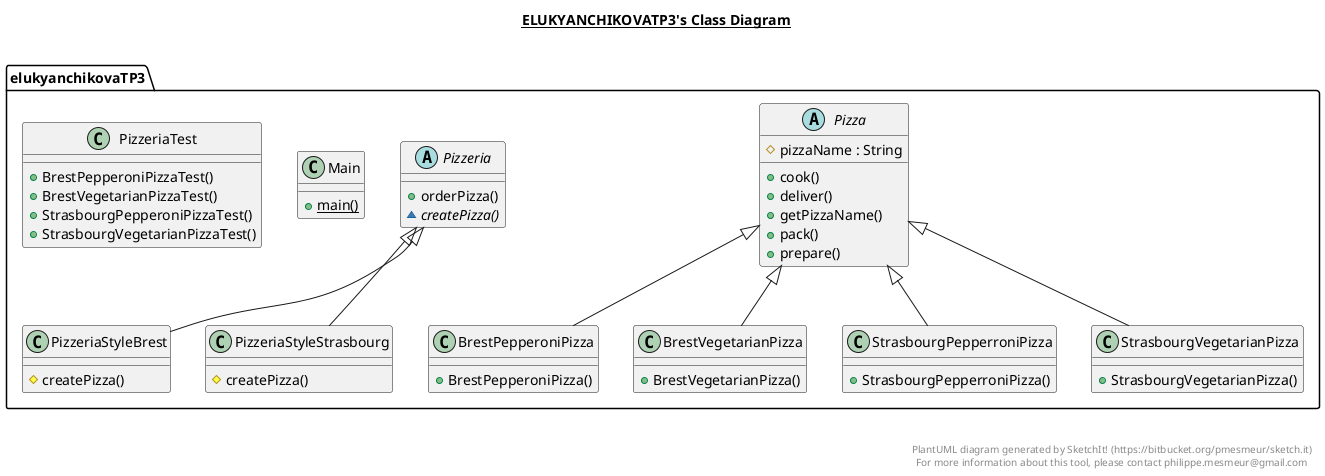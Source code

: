 @startuml

title __ELUKYANCHIKOVATP3's Class Diagram__\n

    class elukyanchikovaTP3.BrestPepperoniPizza {
        + BrestPepperoniPizza()
    }

  

    class elukyanchikovaTP3.BrestVegetarianPizza {
        + BrestVegetarianPizza()
    }

  

    class elukyanchikovaTP3.Main {
        {static} + main()
    }

  

    abstract class elukyanchikovaTP3.Pizza {
        # pizzaName : String
        + cook()
        + deliver()
        + getPizzaName()
        + pack()
        + prepare()
    }

  

    abstract class elukyanchikovaTP3.Pizzeria {
        + orderPizza()
        {abstract} ~ createPizza()
    }

  

  namespace elukyanchikovaTP3 {
    class elukyanchikovaTP3.PizzeriaStyleBrest {
        # createPizza()
    }
  }
  

    class elukyanchikovaTP3.PizzeriaStyleStrasbourg {
        # createPizza()
    }

  

    class elukyanchikovaTP3.PizzeriaTest {
        + BrestPepperoniPizzaTest()
        + BrestVegetarianPizzaTest()
        + StrasbourgPepperoniPizzaTest()
        + StrasbourgVegetarianPizzaTest()
    }

  

    class elukyanchikovaTP3.StrasbourgPepperroniPizza {
        + StrasbourgPepperroniPizza()
    }


    class elukyanchikovaTP3.StrasbourgVegetarianPizza {
        + StrasbourgVegetarianPizza()
    }

  

  elukyanchikovaTP3.BrestPepperoniPizza -up-|> elukyanchikovaTP3.Pizza
  elukyanchikovaTP3.BrestVegetarianPizza -up-|> elukyanchikovaTP3.Pizza
  elukyanchikovaTP3.PizzeriaStyleBrest -up-|> elukyanchikovaTP3.Pizzeria
  elukyanchikovaTP3.PizzeriaStyleStrasbourg -up-|> elukyanchikovaTP3.Pizzeria
  elukyanchikovaTP3.StrasbourgPepperroniPizza -up-|> elukyanchikovaTP3.Pizza
  elukyanchikovaTP3.StrasbourgVegetarianPizza -up-|> elukyanchikovaTP3.Pizza


right footer


PlantUML diagram generated by SketchIt! (https://bitbucket.org/pmesmeur/sketch.it)
For more information about this tool, please contact philippe.mesmeur@gmail.com
endfooter

@enduml
